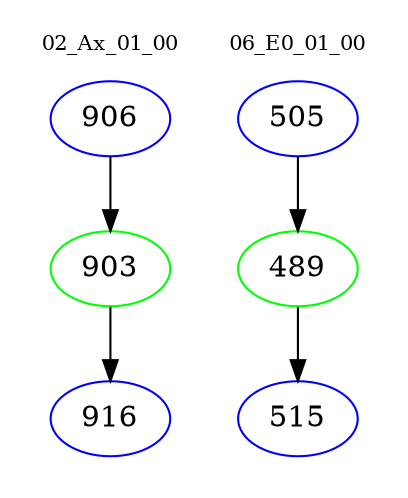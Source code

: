 digraph{
subgraph cluster_0 {
color = white
label = "02_Ax_01_00";
fontsize=10;
T0_906 [label="906", color="blue"]
T0_906 -> T0_903 [color="black"]
T0_903 [label="903", color="green"]
T0_903 -> T0_916 [color="black"]
T0_916 [label="916", color="blue"]
}
subgraph cluster_1 {
color = white
label = "06_E0_01_00";
fontsize=10;
T1_505 [label="505", color="blue"]
T1_505 -> T1_489 [color="black"]
T1_489 [label="489", color="green"]
T1_489 -> T1_515 [color="black"]
T1_515 [label="515", color="blue"]
}
}
